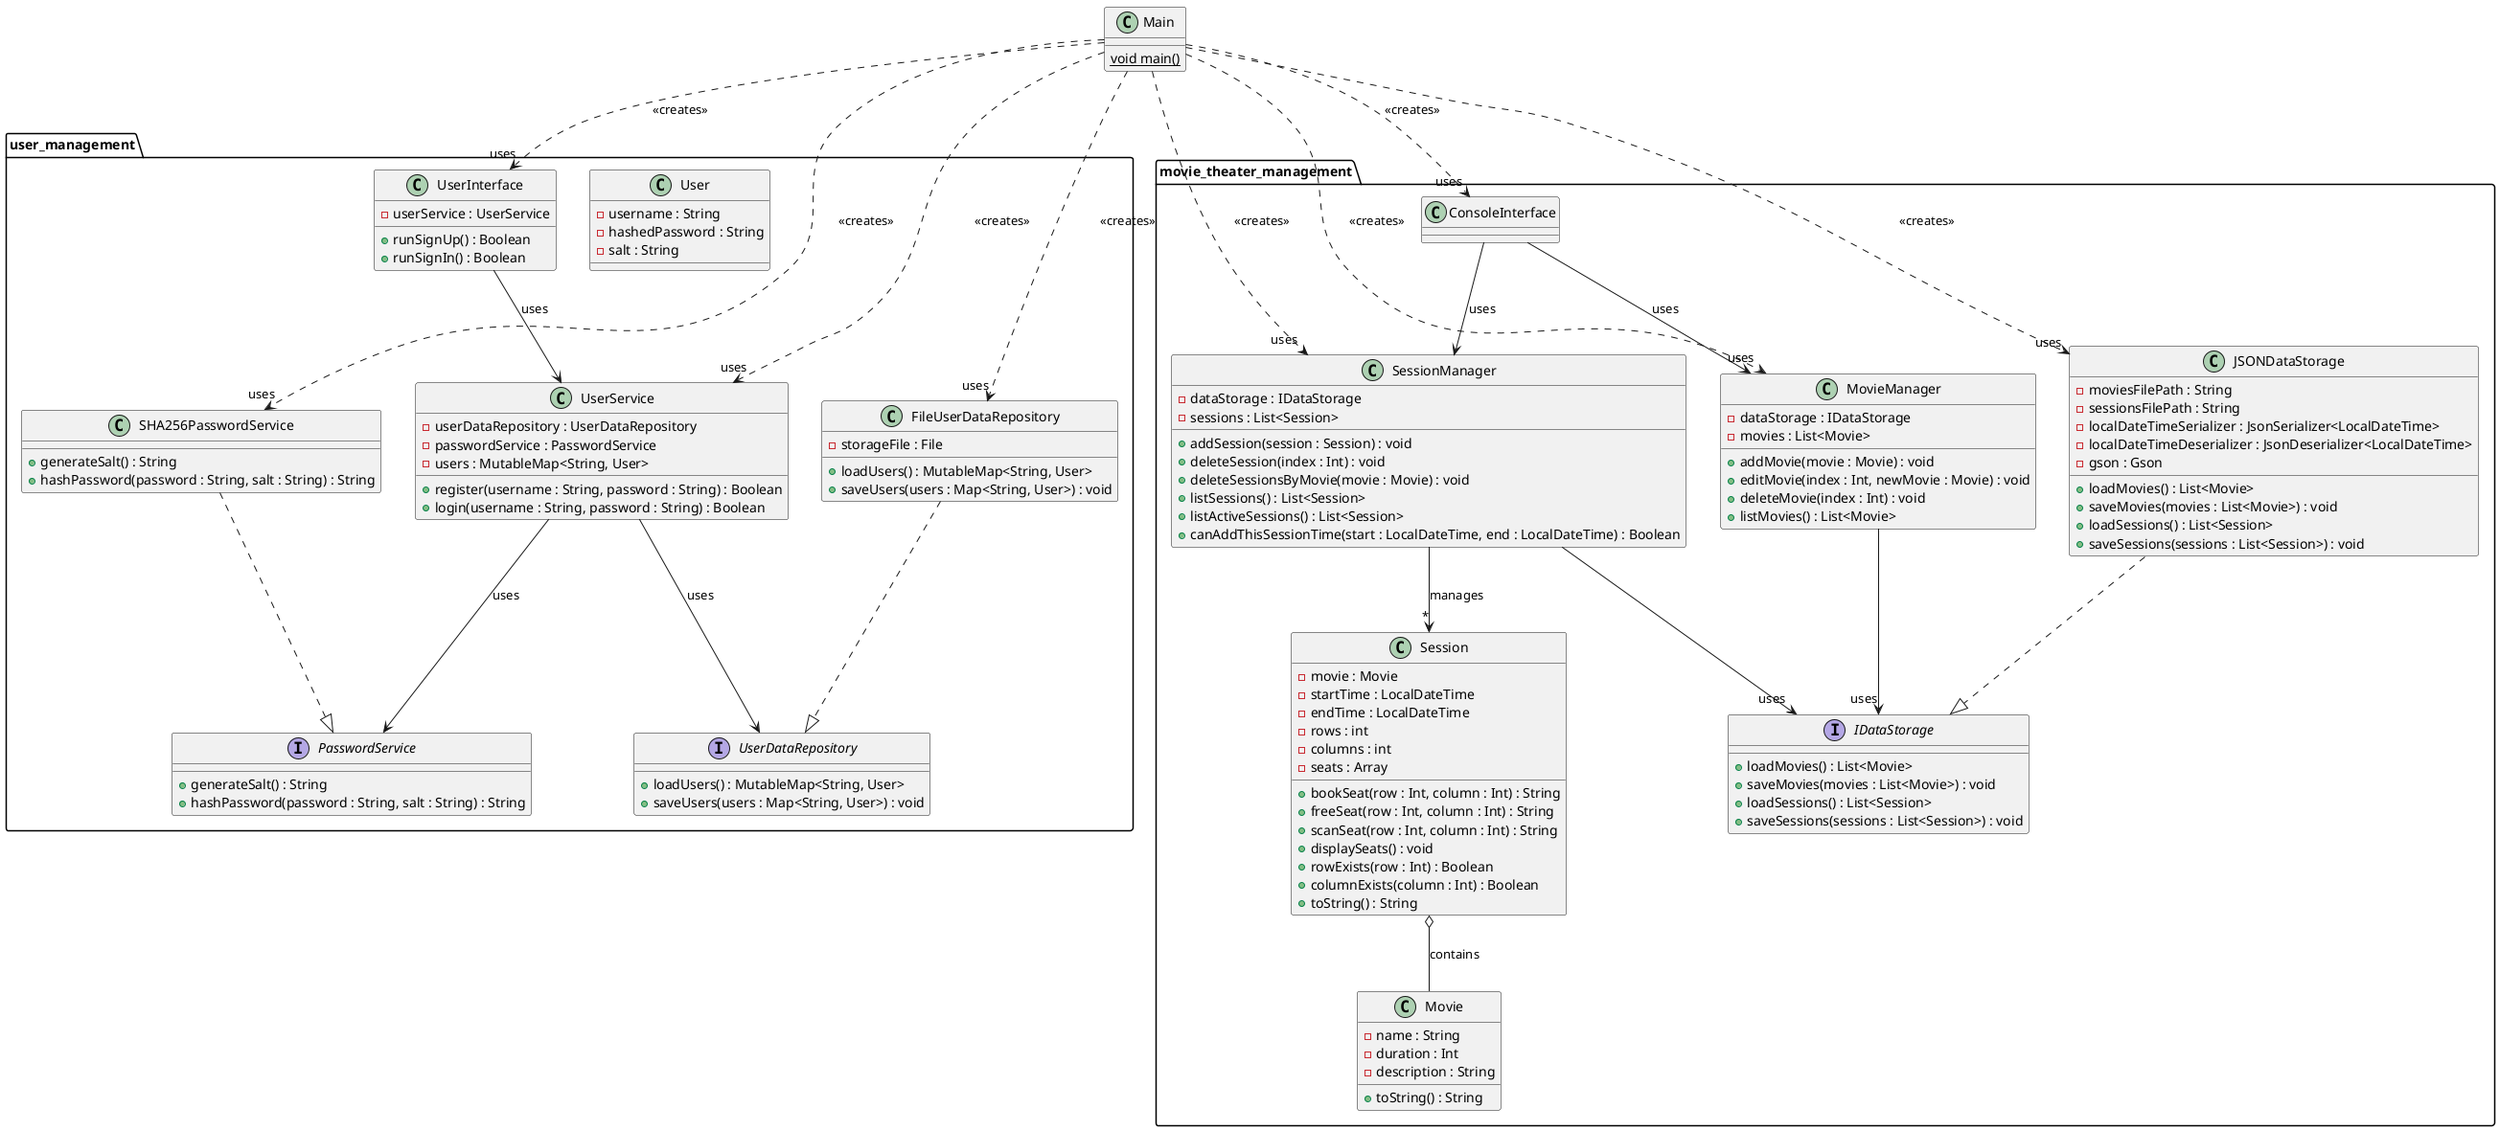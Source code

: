 @startuml

package user_management {

    interface PasswordService {
        + generateSalt() : String
        + hashPassword(password : String, salt : String) : String
    }

    class SHA256PasswordService {
        + generateSalt() : String
        + hashPassword(password : String, salt : String) : String
    }

    class User {
        - username : String
        - hashedPassword : String
        - salt : String
    }

    interface UserDataRepository {
        + loadUsers() : MutableMap<String, User>
        + saveUsers(users : Map<String, User>) : void
    }

    class FileUserDataRepository {
        - storageFile : File
        + loadUsers() : MutableMap<String, User>
        + saveUsers(users : Map<String, User>) : void
    }

    class UserInterface {
        - userService : UserService
        + runSignUp() : Boolean
        + runSignIn() : Boolean
    }

    class UserService {
        - userDataRepository : UserDataRepository
        - passwordService : PasswordService
        - users : MutableMap<String, User>
        + register(username : String, password : String) : Boolean
        + login(username : String, password : String) : Boolean
    }

    SHA256PasswordService ..|> PasswordService
    FileUserDataRepository ..|> UserDataRepository
    UserService --> PasswordService : uses
    UserService --> UserDataRepository : uses
    UserInterface --> UserService : uses
}

package movie_theater_management {

    class Movie {
        - name : String
        - duration : Int
        - description : String
        + toString() : String
    }

    class MovieManager {
        - dataStorage : IDataStorage
        - movies : List<Movie>

        + addMovie(movie : Movie) : void
        + editMovie(index : Int, newMovie : Movie) : void
        + deleteMovie(index : Int) : void
        + listMovies() : List<Movie>
    }

    class Session {
        - movie : Movie
        - startTime : LocalDateTime
        - endTime : LocalDateTime
        - rows : int
        - columns : int
        - seats : Array
        + bookSeat(row : Int, column : Int) : String
        + freeSeat(row : Int, column : Int) : String
        + scanSeat(row : Int, column : Int) : String
        + displaySeats() : void
        + rowExists(row : Int) : Boolean
        + columnExists(column : Int) : Boolean
        + toString() : String
    }

    class SessionManager {
        - dataStorage : IDataStorage
        - sessions : List<Session>
        + addSession(session : Session) : void
        + deleteSession(index : Int) : void
        + deleteSessionsByMovie(movie : Movie) : void
        + listSessions() : List<Session>
        + listActiveSessions() : List<Session>
        + canAddThisSessionTime(start : LocalDateTime, end : LocalDateTime) : Boolean
    }

    interface IDataStorage {
        + loadMovies() : List<Movie>
        + saveMovies(movies : List<Movie>) : void
        + loadSessions() : List<Session>
        + saveSessions(sessions : List<Session>) : void
    }

    class JSONDataStorage {
            - moviesFilePath : String
            - sessionsFilePath : String
            - localDateTimeSerializer : JsonSerializer<LocalDateTime>
            - localDateTimeDeserializer : JsonDeserializer<LocalDateTime>
            - gson : Gson

            + loadMovies() : List<Movie>
            + saveMovies(movies : List<Movie>) : void
            + loadSessions() : List<Session>
            + saveSessions(sessions : List<Session>) : void
        }

    JSONDataStorage ..|> IDataStorage
    MovieManager --> "uses" IDataStorage
    SessionManager --> "uses" IDataStorage
    SessionManager --> "*" Session : manages
    Session o-- Movie : contains
    ConsoleInterface --> MovieManager : uses
    ConsoleInterface --> SessionManager : uses
}

class Main {
    {static} void main()
}

Main ..> "uses" UserInterface : <<creates>>
Main ..> "uses" UserService : <<creates>>
Main ..> "uses" FileUserDataRepository : <<creates>>
Main ..> "uses" SHA256PasswordService : <<creates>>
Main ..> "uses" JSONDataStorage : <<creates>>
Main ..> "uses" MovieManager : <<creates>>
Main ..> "uses" SessionManager : <<creates>>
Main ..> "uses" ConsoleInterface : <<creates>>

@enduml
